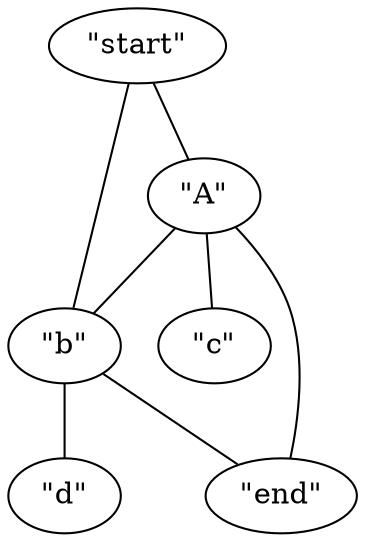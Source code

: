 graph {
    0 [ label = "\"start\"" ]
    1 [ label = "\"A\"" ]
    2 [ label = "\"b\"" ]
    3 [ label = "\"c\"" ]
    4 [ label = "\"d\"" ]
    5 [ label = "\"end\"" ]
    0 -- 1 [ ]
    0 -- 2 [ ]
    1 -- 3 [ ]
    1 -- 2 [ ]
    2 -- 4 [ ]
    1 -- 5 [ ]
    2 -- 5 [ ]
}
